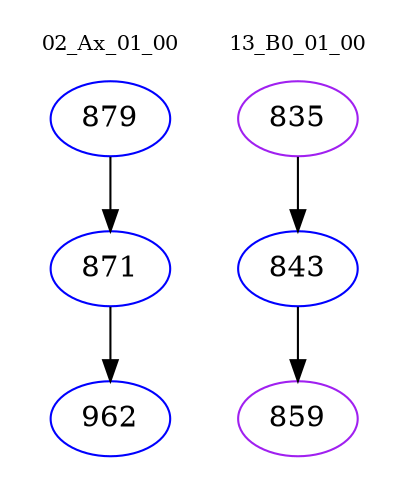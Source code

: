 digraph{
subgraph cluster_0 {
color = white
label = "02_Ax_01_00";
fontsize=10;
T0_879 [label="879", color="blue"]
T0_879 -> T0_871 [color="black"]
T0_871 [label="871", color="blue"]
T0_871 -> T0_962 [color="black"]
T0_962 [label="962", color="blue"]
}
subgraph cluster_1 {
color = white
label = "13_B0_01_00";
fontsize=10;
T1_835 [label="835", color="purple"]
T1_835 -> T1_843 [color="black"]
T1_843 [label="843", color="blue"]
T1_843 -> T1_859 [color="black"]
T1_859 [label="859", color="purple"]
}
}
